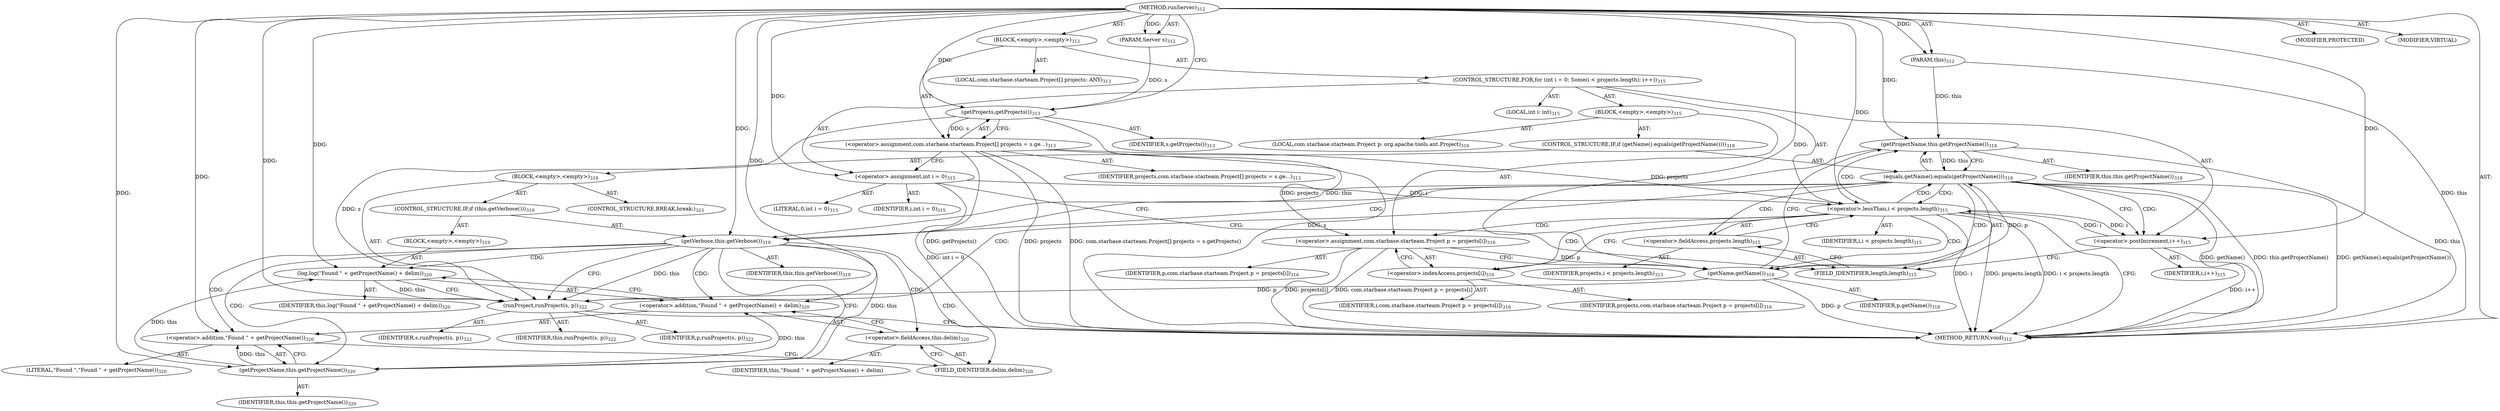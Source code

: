 digraph "runServer" {  
"111669149700" [label = <(METHOD,runServer)<SUB>312</SUB>> ]
"115964116995" [label = <(PARAM,this)<SUB>312</SUB>> ]
"115964117019" [label = <(PARAM,Server s)<SUB>312</SUB>> ]
"25769803787" [label = <(BLOCK,&lt;empty&gt;,&lt;empty&gt;)<SUB>312</SUB>> ]
"94489280517" [label = <(LOCAL,com.starbase.starteam.Project[] projects: ANY)<SUB>313</SUB>> ]
"30064771145" [label = <(&lt;operator&gt;.assignment,com.starbase.starteam.Project[] projects = s.ge...)<SUB>313</SUB>> ]
"68719476844" [label = <(IDENTIFIER,projects,com.starbase.starteam.Project[] projects = s.ge...)<SUB>313</SUB>> ]
"30064771146" [label = <(getProjects,getProjects())<SUB>313</SUB>> ]
"68719476845" [label = <(IDENTIFIER,s,getProjects())<SUB>313</SUB>> ]
"47244640261" [label = <(CONTROL_STRUCTURE,FOR,for (int i = 0; Some(i &lt; projects.length); i++))<SUB>315</SUB>> ]
"94489280518" [label = <(LOCAL,int i: int)<SUB>315</SUB>> ]
"30064771147" [label = <(&lt;operator&gt;.assignment,int i = 0)<SUB>315</SUB>> ]
"68719476846" [label = <(IDENTIFIER,i,int i = 0)<SUB>315</SUB>> ]
"90194313239" [label = <(LITERAL,0,int i = 0)<SUB>315</SUB>> ]
"30064771148" [label = <(&lt;operator&gt;.lessThan,i &lt; projects.length)<SUB>315</SUB>> ]
"68719476847" [label = <(IDENTIFIER,i,i &lt; projects.length)<SUB>315</SUB>> ]
"30064771149" [label = <(&lt;operator&gt;.fieldAccess,projects.length)<SUB>315</SUB>> ]
"68719476848" [label = <(IDENTIFIER,projects,i &lt; projects.length)<SUB>315</SUB>> ]
"55834574850" [label = <(FIELD_IDENTIFIER,length,length)<SUB>315</SUB>> ]
"30064771150" [label = <(&lt;operator&gt;.postIncrement,i++)<SUB>315</SUB>> ]
"68719476849" [label = <(IDENTIFIER,i,i++)<SUB>315</SUB>> ]
"25769803788" [label = <(BLOCK,&lt;empty&gt;,&lt;empty&gt;)<SUB>315</SUB>> ]
"94489280519" [label = <(LOCAL,com.starbase.starteam.Project p: org.apache.tools.ant.Project)<SUB>316</SUB>> ]
"30064771151" [label = <(&lt;operator&gt;.assignment,com.starbase.starteam.Project p = projects[i])<SUB>316</SUB>> ]
"68719476850" [label = <(IDENTIFIER,p,com.starbase.starteam.Project p = projects[i])<SUB>316</SUB>> ]
"30064771152" [label = <(&lt;operator&gt;.indexAccess,projects[i])<SUB>316</SUB>> ]
"68719476851" [label = <(IDENTIFIER,projects,com.starbase.starteam.Project p = projects[i])<SUB>316</SUB>> ]
"68719476852" [label = <(IDENTIFIER,i,com.starbase.starteam.Project p = projects[i])<SUB>316</SUB>> ]
"47244640262" [label = <(CONTROL_STRUCTURE,IF,if (getName().equals(getProjectName())))<SUB>318</SUB>> ]
"30064771153" [label = <(equals,getName().equals(getProjectName()))<SUB>318</SUB>> ]
"30064771154" [label = <(getName,getName())<SUB>318</SUB>> ]
"68719476853" [label = <(IDENTIFIER,p,getName())<SUB>318</SUB>> ]
"30064771155" [label = <(getProjectName,this.getProjectName())<SUB>318</SUB>> ]
"68719476759" [label = <(IDENTIFIER,this,this.getProjectName())<SUB>318</SUB>> ]
"25769803789" [label = <(BLOCK,&lt;empty&gt;,&lt;empty&gt;)<SUB>318</SUB>> ]
"47244640263" [label = <(CONTROL_STRUCTURE,IF,if (this.getVerbose()))<SUB>319</SUB>> ]
"30064771156" [label = <(getVerbose,this.getVerbose())<SUB>319</SUB>> ]
"68719476760" [label = <(IDENTIFIER,this,this.getVerbose())<SUB>319</SUB>> ]
"25769803790" [label = <(BLOCK,&lt;empty&gt;,&lt;empty&gt;)<SUB>319</SUB>> ]
"30064771157" [label = <(log,log(&quot;Found &quot; + getProjectName() + delim))<SUB>320</SUB>> ]
"68719476762" [label = <(IDENTIFIER,this,log(&quot;Found &quot; + getProjectName() + delim))<SUB>320</SUB>> ]
"30064771158" [label = <(&lt;operator&gt;.addition,&quot;Found &quot; + getProjectName() + delim)<SUB>320</SUB>> ]
"30064771159" [label = <(&lt;operator&gt;.addition,&quot;Found &quot; + getProjectName())<SUB>320</SUB>> ]
"90194313240" [label = <(LITERAL,&quot;Found &quot;,&quot;Found &quot; + getProjectName())<SUB>320</SUB>> ]
"30064771160" [label = <(getProjectName,this.getProjectName())<SUB>320</SUB>> ]
"68719476761" [label = <(IDENTIFIER,this,this.getProjectName())<SUB>320</SUB>> ]
"30064771161" [label = <(&lt;operator&gt;.fieldAccess,this.delim)<SUB>320</SUB>> ]
"68719476854" [label = <(IDENTIFIER,this,&quot;Found &quot; + getProjectName() + delim)> ]
"55834574851" [label = <(FIELD_IDENTIFIER,delim,delim)<SUB>320</SUB>> ]
"30064771162" [label = <(runProject,runProject(s, p))<SUB>322</SUB>> ]
"68719476763" [label = <(IDENTIFIER,this,runProject(s, p))<SUB>322</SUB>> ]
"68719476855" [label = <(IDENTIFIER,s,runProject(s, p))<SUB>322</SUB>> ]
"68719476856" [label = <(IDENTIFIER,p,runProject(s, p))<SUB>322</SUB>> ]
"47244640264" [label = <(CONTROL_STRUCTURE,BREAK,break;)<SUB>323</SUB>> ]
"133143986207" [label = <(MODIFIER,PROTECTED)> ]
"133143986208" [label = <(MODIFIER,VIRTUAL)> ]
"128849018884" [label = <(METHOD_RETURN,void)<SUB>312</SUB>> ]
  "111669149700" -> "115964116995"  [ label = "AST: "] 
  "111669149700" -> "115964117019"  [ label = "AST: "] 
  "111669149700" -> "25769803787"  [ label = "AST: "] 
  "111669149700" -> "133143986207"  [ label = "AST: "] 
  "111669149700" -> "133143986208"  [ label = "AST: "] 
  "111669149700" -> "128849018884"  [ label = "AST: "] 
  "25769803787" -> "94489280517"  [ label = "AST: "] 
  "25769803787" -> "30064771145"  [ label = "AST: "] 
  "25769803787" -> "47244640261"  [ label = "AST: "] 
  "30064771145" -> "68719476844"  [ label = "AST: "] 
  "30064771145" -> "30064771146"  [ label = "AST: "] 
  "30064771146" -> "68719476845"  [ label = "AST: "] 
  "47244640261" -> "94489280518"  [ label = "AST: "] 
  "47244640261" -> "30064771147"  [ label = "AST: "] 
  "47244640261" -> "30064771148"  [ label = "AST: "] 
  "47244640261" -> "30064771150"  [ label = "AST: "] 
  "47244640261" -> "25769803788"  [ label = "AST: "] 
  "30064771147" -> "68719476846"  [ label = "AST: "] 
  "30064771147" -> "90194313239"  [ label = "AST: "] 
  "30064771148" -> "68719476847"  [ label = "AST: "] 
  "30064771148" -> "30064771149"  [ label = "AST: "] 
  "30064771149" -> "68719476848"  [ label = "AST: "] 
  "30064771149" -> "55834574850"  [ label = "AST: "] 
  "30064771150" -> "68719476849"  [ label = "AST: "] 
  "25769803788" -> "94489280519"  [ label = "AST: "] 
  "25769803788" -> "30064771151"  [ label = "AST: "] 
  "25769803788" -> "47244640262"  [ label = "AST: "] 
  "30064771151" -> "68719476850"  [ label = "AST: "] 
  "30064771151" -> "30064771152"  [ label = "AST: "] 
  "30064771152" -> "68719476851"  [ label = "AST: "] 
  "30064771152" -> "68719476852"  [ label = "AST: "] 
  "47244640262" -> "30064771153"  [ label = "AST: "] 
  "47244640262" -> "25769803789"  [ label = "AST: "] 
  "30064771153" -> "30064771154"  [ label = "AST: "] 
  "30064771153" -> "30064771155"  [ label = "AST: "] 
  "30064771154" -> "68719476853"  [ label = "AST: "] 
  "30064771155" -> "68719476759"  [ label = "AST: "] 
  "25769803789" -> "47244640263"  [ label = "AST: "] 
  "25769803789" -> "30064771162"  [ label = "AST: "] 
  "25769803789" -> "47244640264"  [ label = "AST: "] 
  "47244640263" -> "30064771156"  [ label = "AST: "] 
  "47244640263" -> "25769803790"  [ label = "AST: "] 
  "30064771156" -> "68719476760"  [ label = "AST: "] 
  "25769803790" -> "30064771157"  [ label = "AST: "] 
  "30064771157" -> "68719476762"  [ label = "AST: "] 
  "30064771157" -> "30064771158"  [ label = "AST: "] 
  "30064771158" -> "30064771159"  [ label = "AST: "] 
  "30064771158" -> "30064771161"  [ label = "AST: "] 
  "30064771159" -> "90194313240"  [ label = "AST: "] 
  "30064771159" -> "30064771160"  [ label = "AST: "] 
  "30064771160" -> "68719476761"  [ label = "AST: "] 
  "30064771161" -> "68719476854"  [ label = "AST: "] 
  "30064771161" -> "55834574851"  [ label = "AST: "] 
  "30064771162" -> "68719476763"  [ label = "AST: "] 
  "30064771162" -> "68719476855"  [ label = "AST: "] 
  "30064771162" -> "68719476856"  [ label = "AST: "] 
  "30064771145" -> "30064771147"  [ label = "CFG: "] 
  "30064771146" -> "30064771145"  [ label = "CFG: "] 
  "30064771147" -> "55834574850"  [ label = "CFG: "] 
  "30064771148" -> "128849018884"  [ label = "CFG: "] 
  "30064771148" -> "30064771152"  [ label = "CFG: "] 
  "30064771150" -> "55834574850"  [ label = "CFG: "] 
  "30064771149" -> "30064771148"  [ label = "CFG: "] 
  "30064771151" -> "30064771154"  [ label = "CFG: "] 
  "55834574850" -> "30064771149"  [ label = "CFG: "] 
  "30064771152" -> "30064771151"  [ label = "CFG: "] 
  "30064771153" -> "30064771156"  [ label = "CFG: "] 
  "30064771153" -> "30064771150"  [ label = "CFG: "] 
  "30064771154" -> "30064771155"  [ label = "CFG: "] 
  "30064771155" -> "30064771153"  [ label = "CFG: "] 
  "30064771162" -> "128849018884"  [ label = "CFG: "] 
  "30064771156" -> "30064771160"  [ label = "CFG: "] 
  "30064771156" -> "30064771162"  [ label = "CFG: "] 
  "30064771157" -> "30064771162"  [ label = "CFG: "] 
  "30064771158" -> "30064771157"  [ label = "CFG: "] 
  "30064771159" -> "55834574851"  [ label = "CFG: "] 
  "30064771161" -> "30064771158"  [ label = "CFG: "] 
  "30064771160" -> "30064771159"  [ label = "CFG: "] 
  "55834574851" -> "30064771161"  [ label = "CFG: "] 
  "111669149700" -> "30064771146"  [ label = "CFG: "] 
  "115964116995" -> "128849018884"  [ label = "DDG: this"] 
  "30064771145" -> "128849018884"  [ label = "DDG: projects"] 
  "30064771146" -> "128849018884"  [ label = "DDG: s"] 
  "30064771145" -> "128849018884"  [ label = "DDG: getProjects()"] 
  "30064771145" -> "128849018884"  [ label = "DDG: com.starbase.starteam.Project[] projects = s.getProjects()"] 
  "30064771147" -> "128849018884"  [ label = "DDG: int i = 0"] 
  "30064771148" -> "128849018884"  [ label = "DDG: i"] 
  "30064771148" -> "128849018884"  [ label = "DDG: projects.length"] 
  "30064771148" -> "128849018884"  [ label = "DDG: i &lt; projects.length"] 
  "30064771151" -> "128849018884"  [ label = "DDG: projects[i]"] 
  "30064771151" -> "128849018884"  [ label = "DDG: com.starbase.starteam.Project p = projects[i]"] 
  "30064771154" -> "128849018884"  [ label = "DDG: p"] 
  "30064771153" -> "128849018884"  [ label = "DDG: getName()"] 
  "30064771155" -> "128849018884"  [ label = "DDG: this"] 
  "30064771153" -> "128849018884"  [ label = "DDG: this.getProjectName()"] 
  "30064771153" -> "128849018884"  [ label = "DDG: getName().equals(getProjectName())"] 
  "30064771150" -> "128849018884"  [ label = "DDG: i++"] 
  "111669149700" -> "115964116995"  [ label = "DDG: "] 
  "111669149700" -> "115964117019"  [ label = "DDG: "] 
  "30064771146" -> "30064771145"  [ label = "DDG: s"] 
  "111669149700" -> "30064771147"  [ label = "DDG: "] 
  "115964117019" -> "30064771146"  [ label = "DDG: s"] 
  "111669149700" -> "30064771146"  [ label = "DDG: "] 
  "30064771147" -> "30064771148"  [ label = "DDG: i"] 
  "30064771150" -> "30064771148"  [ label = "DDG: i"] 
  "111669149700" -> "30064771148"  [ label = "DDG: "] 
  "30064771145" -> "30064771148"  [ label = "DDG: projects"] 
  "30064771148" -> "30064771150"  [ label = "DDG: i"] 
  "111669149700" -> "30064771150"  [ label = "DDG: "] 
  "30064771145" -> "30064771151"  [ label = "DDG: projects"] 
  "30064771154" -> "30064771153"  [ label = "DDG: p"] 
  "30064771155" -> "30064771153"  [ label = "DDG: this"] 
  "30064771151" -> "30064771154"  [ label = "DDG: p"] 
  "111669149700" -> "30064771154"  [ label = "DDG: "] 
  "115964116995" -> "30064771155"  [ label = "DDG: this"] 
  "111669149700" -> "30064771155"  [ label = "DDG: "] 
  "30064771156" -> "30064771162"  [ label = "DDG: this"] 
  "30064771157" -> "30064771162"  [ label = "DDG: this"] 
  "111669149700" -> "30064771162"  [ label = "DDG: "] 
  "30064771146" -> "30064771162"  [ label = "DDG: s"] 
  "30064771154" -> "30064771162"  [ label = "DDG: p"] 
  "30064771155" -> "30064771156"  [ label = "DDG: this"] 
  "111669149700" -> "30064771156"  [ label = "DDG: "] 
  "30064771160" -> "30064771157"  [ label = "DDG: this"] 
  "111669149700" -> "30064771157"  [ label = "DDG: "] 
  "111669149700" -> "30064771158"  [ label = "DDG: "] 
  "30064771160" -> "30064771158"  [ label = "DDG: this"] 
  "111669149700" -> "30064771159"  [ label = "DDG: "] 
  "30064771160" -> "30064771159"  [ label = "DDG: this"] 
  "30064771156" -> "30064771160"  [ label = "DDG: this"] 
  "111669149700" -> "30064771160"  [ label = "DDG: "] 
  "30064771148" -> "30064771153"  [ label = "CDG: "] 
  "30064771148" -> "30064771154"  [ label = "CDG: "] 
  "30064771148" -> "30064771155"  [ label = "CDG: "] 
  "30064771148" -> "30064771151"  [ label = "CDG: "] 
  "30064771148" -> "30064771152"  [ label = "CDG: "] 
  "30064771153" -> "30064771156"  [ label = "CDG: "] 
  "30064771153" -> "30064771162"  [ label = "CDG: "] 
  "30064771153" -> "55834574850"  [ label = "CDG: "] 
  "30064771153" -> "30064771149"  [ label = "CDG: "] 
  "30064771153" -> "30064771150"  [ label = "CDG: "] 
  "30064771153" -> "30064771148"  [ label = "CDG: "] 
  "30064771156" -> "30064771157"  [ label = "CDG: "] 
  "30064771156" -> "30064771158"  [ label = "CDG: "] 
  "30064771156" -> "30064771159"  [ label = "CDG: "] 
  "30064771156" -> "30064771160"  [ label = "CDG: "] 
  "30064771156" -> "30064771161"  [ label = "CDG: "] 
  "30064771156" -> "55834574851"  [ label = "CDG: "] 
}
